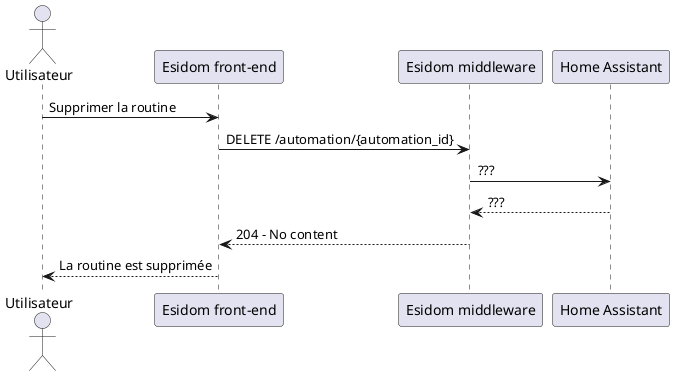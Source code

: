 @startuml supprimer routine

actor "Utilisateur" as u
participant "Esidom front-end" as fe
participant "Esidom middleware" as m
participant "Home Assistant" as ha

u -> fe: Supprimer la routine
fe -> m: DELETE /automation/{automation_id}
m -> ha: ???
ha --> m: ???
m --> fe: 204 - No content
fe --> u: La routine est supprimée

@enduml
